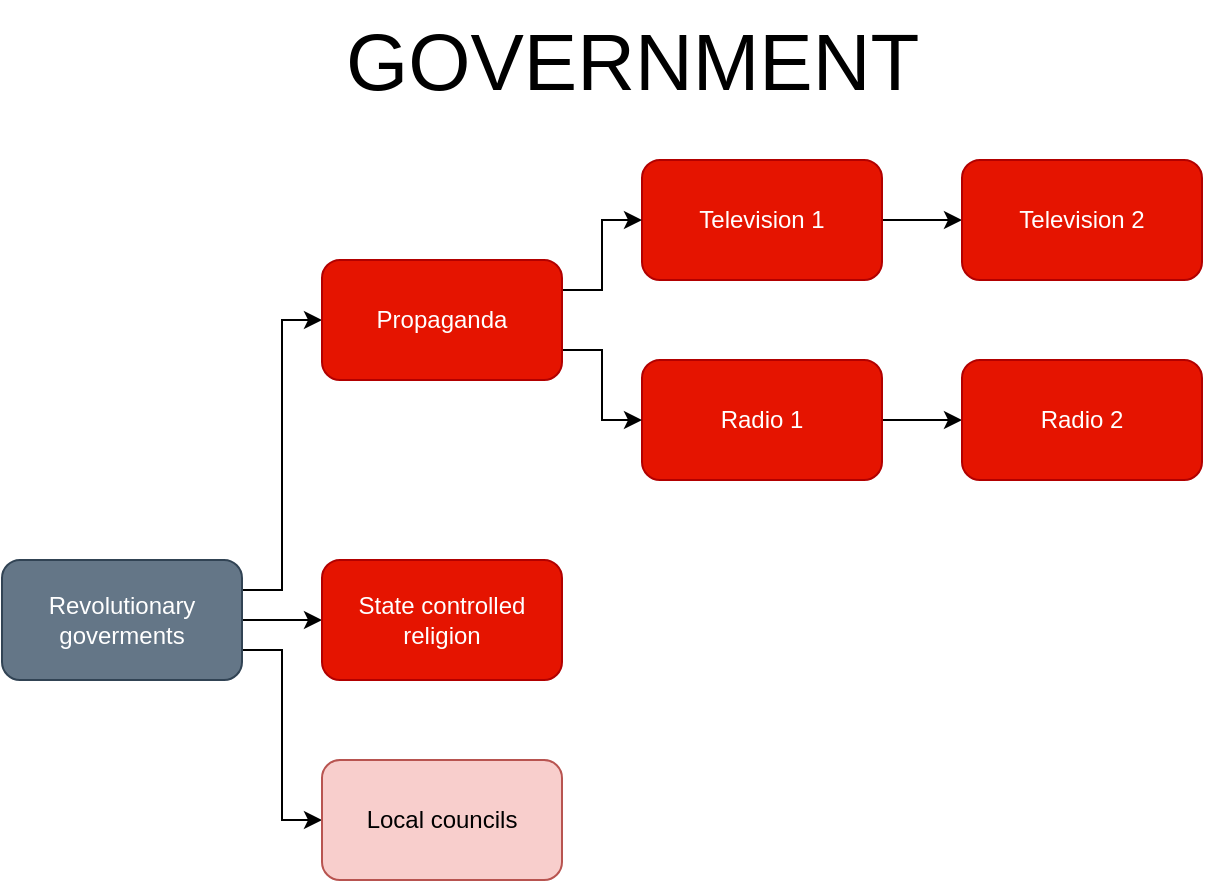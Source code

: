 <mxfile version="12.9.14" type="device"><diagram id="jQyA78aSKFOnkjAGsrk1" name="Page-1"><mxGraphModel dx="1038" dy="575" grid="1" gridSize="10" guides="1" tooltips="1" connect="1" arrows="1" fold="1" page="1" pageScale="1" pageWidth="850" pageHeight="1100" math="0" shadow="0"><root><mxCell id="0"/><mxCell id="1" parent="0"/><mxCell id="1eeH0KIse3XK2PQU6vec-13" style="edgeStyle=orthogonalEdgeStyle;rounded=0;orthogonalLoop=1;jettySize=auto;html=1;exitX=1;exitY=0.25;exitDx=0;exitDy=0;entryX=0;entryY=0.5;entryDx=0;entryDy=0;" parent="1" source="1eeH0KIse3XK2PQU6vec-2" target="1eeH0KIse3XK2PQU6vec-8" edge="1"><mxGeometry relative="1" as="geometry"/></mxCell><mxCell id="1eeH0KIse3XK2PQU6vec-14" style="edgeStyle=orthogonalEdgeStyle;rounded=0;orthogonalLoop=1;jettySize=auto;html=1;exitX=1;exitY=0.5;exitDx=0;exitDy=0;entryX=0;entryY=0.5;entryDx=0;entryDy=0;" parent="1" source="1eeH0KIse3XK2PQU6vec-2" target="1eeH0KIse3XK2PQU6vec-9" edge="1"><mxGeometry relative="1" as="geometry"/></mxCell><mxCell id="1eeH0KIse3XK2PQU6vec-15" style="edgeStyle=orthogonalEdgeStyle;rounded=0;orthogonalLoop=1;jettySize=auto;html=1;exitX=1;exitY=0.75;exitDx=0;exitDy=0;entryX=0;entryY=0.5;entryDx=0;entryDy=0;" parent="1" source="1eeH0KIse3XK2PQU6vec-2" target="1eeH0KIse3XK2PQU6vec-12" edge="1"><mxGeometry relative="1" as="geometry"/></mxCell><mxCell id="1eeH0KIse3XK2PQU6vec-2" value="Revolutionary goverments" style="rounded=1;whiteSpace=wrap;html=1;fillColor=#647687;strokeColor=#314354;fontColor=#ffffff;" parent="1" vertex="1"><mxGeometry x="80" y="420" width="120" height="60" as="geometry"/></mxCell><mxCell id="1eeH0KIse3XK2PQU6vec-20" style="edgeStyle=orthogonalEdgeStyle;rounded=0;orthogonalLoop=1;jettySize=auto;html=1;exitX=1;exitY=0.5;exitDx=0;exitDy=0;entryX=0;entryY=0.5;entryDx=0;entryDy=0;" parent="1" source="1eeH0KIse3XK2PQU6vec-4" target="1eeH0KIse3XK2PQU6vec-5" edge="1"><mxGeometry relative="1" as="geometry"/></mxCell><mxCell id="1eeH0KIse3XK2PQU6vec-4" value="Radio 1" style="rounded=1;whiteSpace=wrap;html=1;fillColor=#e51400;strokeColor=#B20000;fontColor=#ffffff;" parent="1" vertex="1"><mxGeometry x="400" y="320" width="120" height="60" as="geometry"/></mxCell><mxCell id="1eeH0KIse3XK2PQU6vec-5" value="Radio 2" style="rounded=1;whiteSpace=wrap;html=1;fillColor=#e51400;strokeColor=#B20000;fontColor=#ffffff;" parent="1" vertex="1"><mxGeometry x="560" y="320" width="120" height="60" as="geometry"/></mxCell><mxCell id="1eeH0KIse3XK2PQU6vec-19" style="edgeStyle=orthogonalEdgeStyle;rounded=0;orthogonalLoop=1;jettySize=auto;html=1;exitX=1;exitY=0.5;exitDx=0;exitDy=0;entryX=0;entryY=0.5;entryDx=0;entryDy=0;" parent="1" source="1eeH0KIse3XK2PQU6vec-6" target="1eeH0KIse3XK2PQU6vec-7" edge="1"><mxGeometry relative="1" as="geometry"/></mxCell><mxCell id="1eeH0KIse3XK2PQU6vec-6" value="Television 1" style="rounded=1;whiteSpace=wrap;html=1;fillColor=#e51400;strokeColor=#B20000;fontColor=#ffffff;" parent="1" vertex="1"><mxGeometry x="400" y="220" width="120" height="60" as="geometry"/></mxCell><mxCell id="1eeH0KIse3XK2PQU6vec-7" value="Television 2" style="rounded=1;whiteSpace=wrap;html=1;fillColor=#e51400;strokeColor=#B20000;fontColor=#ffffff;" parent="1" vertex="1"><mxGeometry x="560" y="220" width="120" height="60" as="geometry"/></mxCell><mxCell id="1eeH0KIse3XK2PQU6vec-17" style="edgeStyle=orthogonalEdgeStyle;rounded=0;orthogonalLoop=1;jettySize=auto;html=1;exitX=1;exitY=0.75;exitDx=0;exitDy=0;entryX=0;entryY=0.5;entryDx=0;entryDy=0;" parent="1" source="1eeH0KIse3XK2PQU6vec-8" target="1eeH0KIse3XK2PQU6vec-4" edge="1"><mxGeometry relative="1" as="geometry"/></mxCell><mxCell id="1eeH0KIse3XK2PQU6vec-18" style="edgeStyle=orthogonalEdgeStyle;rounded=0;orthogonalLoop=1;jettySize=auto;html=1;exitX=1;exitY=0.25;exitDx=0;exitDy=0;entryX=0;entryY=0.5;entryDx=0;entryDy=0;" parent="1" source="1eeH0KIse3XK2PQU6vec-8" target="1eeH0KIse3XK2PQU6vec-6" edge="1"><mxGeometry relative="1" as="geometry"/></mxCell><mxCell id="1eeH0KIse3XK2PQU6vec-8" value="Propaganda" style="rounded=1;whiteSpace=wrap;html=1;fillColor=#e51400;strokeColor=#B20000;fontColor=#ffffff;" parent="1" vertex="1"><mxGeometry x="240" y="270" width="120" height="60" as="geometry"/></mxCell><mxCell id="1eeH0KIse3XK2PQU6vec-9" value="State controlled religion" style="rounded=1;whiteSpace=wrap;html=1;fillColor=#e51400;strokeColor=#B20000;fontColor=#ffffff;" parent="1" vertex="1"><mxGeometry x="240" y="420" width="120" height="60" as="geometry"/></mxCell><mxCell id="1eeH0KIse3XK2PQU6vec-12" value="Local councils" style="rounded=1;whiteSpace=wrap;html=1;fillColor=#f8cecc;strokeColor=#b85450;" parent="1" vertex="1"><mxGeometry x="240" y="520" width="120" height="60" as="geometry"/></mxCell><mxCell id="6QFKpDf53XKlVCWiT52B-1" value="&lt;font style=&quot;font-size: 40px&quot;&gt;GOVERNMENT&lt;/font&gt;" style="text;whiteSpace=wrap;html=1;" vertex="1" parent="1"><mxGeometry x="250" y="140" width="190" height="40" as="geometry"/></mxCell></root></mxGraphModel></diagram></mxfile>